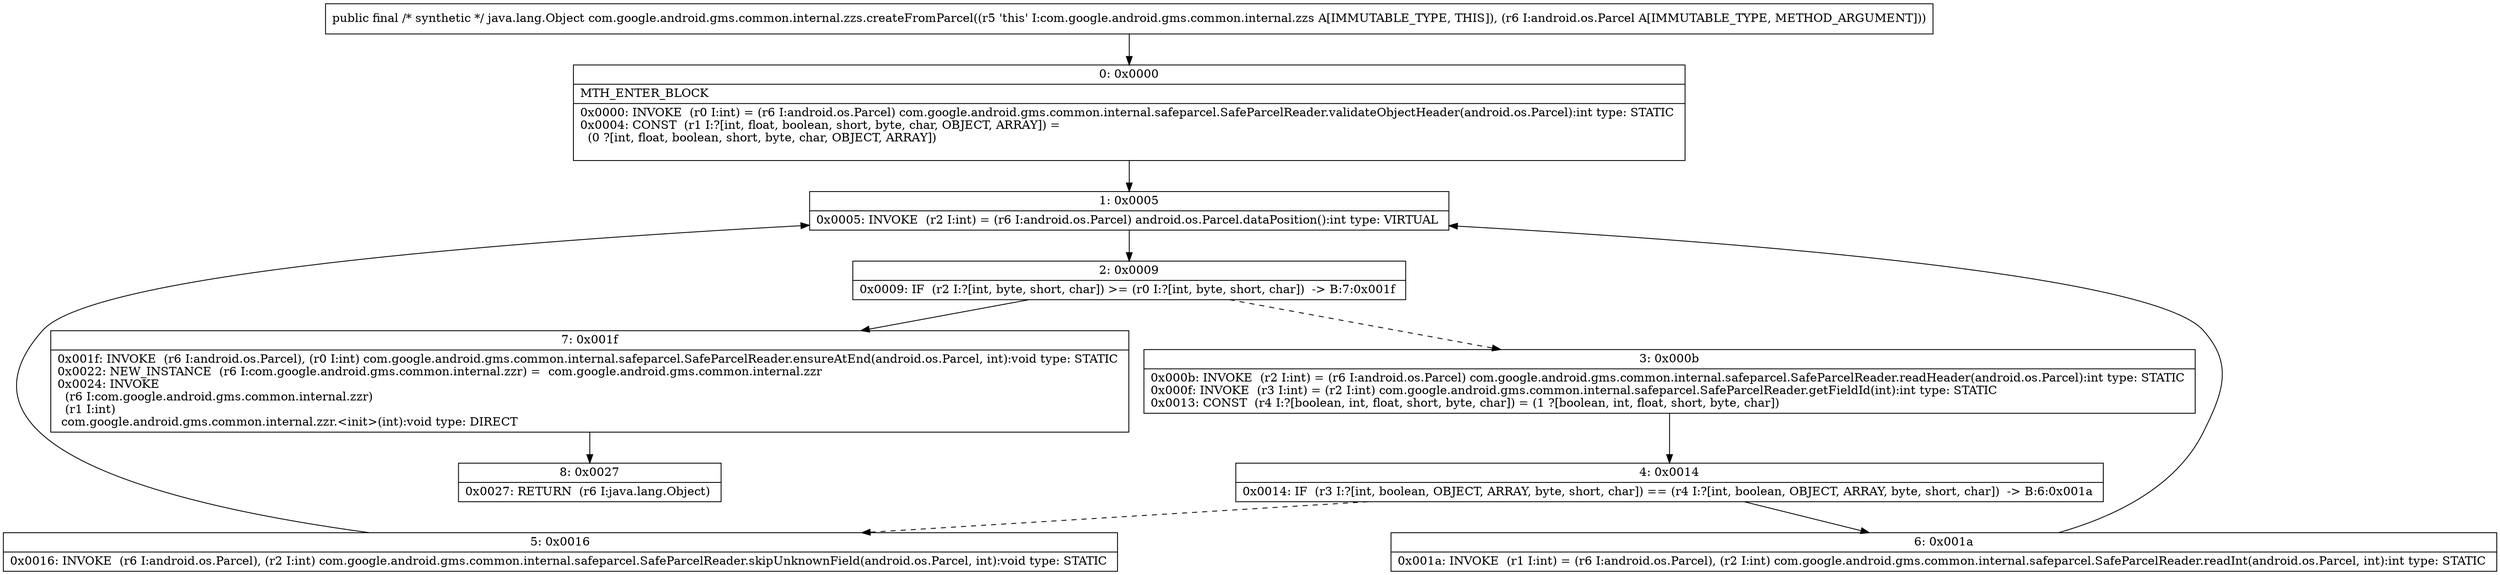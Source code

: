 digraph "CFG forcom.google.android.gms.common.internal.zzs.createFromParcel(Landroid\/os\/Parcel;)Ljava\/lang\/Object;" {
Node_0 [shape=record,label="{0\:\ 0x0000|MTH_ENTER_BLOCK\l|0x0000: INVOKE  (r0 I:int) = (r6 I:android.os.Parcel) com.google.android.gms.common.internal.safeparcel.SafeParcelReader.validateObjectHeader(android.os.Parcel):int type: STATIC \l0x0004: CONST  (r1 I:?[int, float, boolean, short, byte, char, OBJECT, ARRAY]) = \l  (0 ?[int, float, boolean, short, byte, char, OBJECT, ARRAY])\l \l}"];
Node_1 [shape=record,label="{1\:\ 0x0005|0x0005: INVOKE  (r2 I:int) = (r6 I:android.os.Parcel) android.os.Parcel.dataPosition():int type: VIRTUAL \l}"];
Node_2 [shape=record,label="{2\:\ 0x0009|0x0009: IF  (r2 I:?[int, byte, short, char]) \>= (r0 I:?[int, byte, short, char])  \-\> B:7:0x001f \l}"];
Node_3 [shape=record,label="{3\:\ 0x000b|0x000b: INVOKE  (r2 I:int) = (r6 I:android.os.Parcel) com.google.android.gms.common.internal.safeparcel.SafeParcelReader.readHeader(android.os.Parcel):int type: STATIC \l0x000f: INVOKE  (r3 I:int) = (r2 I:int) com.google.android.gms.common.internal.safeparcel.SafeParcelReader.getFieldId(int):int type: STATIC \l0x0013: CONST  (r4 I:?[boolean, int, float, short, byte, char]) = (1 ?[boolean, int, float, short, byte, char]) \l}"];
Node_4 [shape=record,label="{4\:\ 0x0014|0x0014: IF  (r3 I:?[int, boolean, OBJECT, ARRAY, byte, short, char]) == (r4 I:?[int, boolean, OBJECT, ARRAY, byte, short, char])  \-\> B:6:0x001a \l}"];
Node_5 [shape=record,label="{5\:\ 0x0016|0x0016: INVOKE  (r6 I:android.os.Parcel), (r2 I:int) com.google.android.gms.common.internal.safeparcel.SafeParcelReader.skipUnknownField(android.os.Parcel, int):void type: STATIC \l}"];
Node_6 [shape=record,label="{6\:\ 0x001a|0x001a: INVOKE  (r1 I:int) = (r6 I:android.os.Parcel), (r2 I:int) com.google.android.gms.common.internal.safeparcel.SafeParcelReader.readInt(android.os.Parcel, int):int type: STATIC \l}"];
Node_7 [shape=record,label="{7\:\ 0x001f|0x001f: INVOKE  (r6 I:android.os.Parcel), (r0 I:int) com.google.android.gms.common.internal.safeparcel.SafeParcelReader.ensureAtEnd(android.os.Parcel, int):void type: STATIC \l0x0022: NEW_INSTANCE  (r6 I:com.google.android.gms.common.internal.zzr) =  com.google.android.gms.common.internal.zzr \l0x0024: INVOKE  \l  (r6 I:com.google.android.gms.common.internal.zzr)\l  (r1 I:int)\l com.google.android.gms.common.internal.zzr.\<init\>(int):void type: DIRECT \l}"];
Node_8 [shape=record,label="{8\:\ 0x0027|0x0027: RETURN  (r6 I:java.lang.Object) \l}"];
MethodNode[shape=record,label="{public final \/* synthetic *\/ java.lang.Object com.google.android.gms.common.internal.zzs.createFromParcel((r5 'this' I:com.google.android.gms.common.internal.zzs A[IMMUTABLE_TYPE, THIS]), (r6 I:android.os.Parcel A[IMMUTABLE_TYPE, METHOD_ARGUMENT])) }"];
MethodNode -> Node_0;
Node_0 -> Node_1;
Node_1 -> Node_2;
Node_2 -> Node_3[style=dashed];
Node_2 -> Node_7;
Node_3 -> Node_4;
Node_4 -> Node_5[style=dashed];
Node_4 -> Node_6;
Node_5 -> Node_1;
Node_6 -> Node_1;
Node_7 -> Node_8;
}

